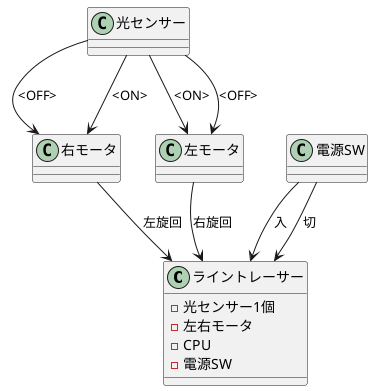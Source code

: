 @startuml
class ライントレーサー{
- 光センサー1個
- 左右モータ
- CPU
- 電源SW
} 

class 光センサー{
} 

class 右モータ{
}

class 左モータ{
}


class 電源SW{
}

電源SW --> ライントレーサー :入
電源SW --> ライントレーサー :切
光センサー --> 左モータ: <ON>
光センサー --> 右モータ: <OFF>
光センサー --> 右モータ: <ON>
光センサー --> 左モータ: <OFF>
右モータ --> ライントレーサー :左旋回
左モータ --> ライントレーサー :右旋回